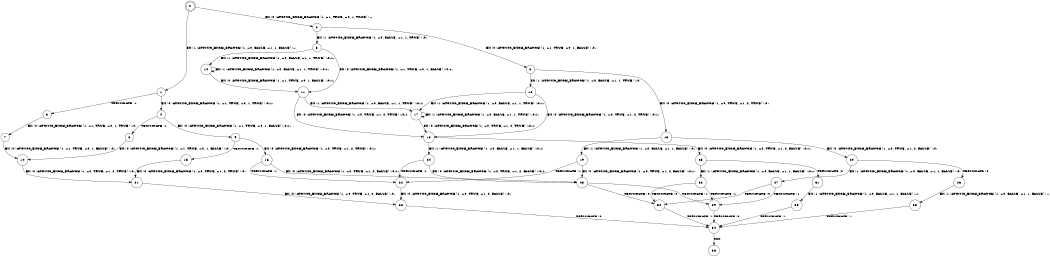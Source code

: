 digraph BCG {
size = "7, 10.5";
center = TRUE;
node [shape = circle];
0 [peripheries = 2];
0 -> 1 [label = "EX !1 !ATOMIC_EXCH_BRANCH (1, +0, FALSE, +1, 1, FALSE) !::"];
0 -> 2 [label = "EX !0 !ATOMIC_EXCH_BRANCH (1, +1, TRUE, +0, 1, TRUE) !::"];
1 -> 3 [label = "TERMINATE !1"];
1 -> 4 [label = "EX !0 !ATOMIC_EXCH_BRANCH (1, +1, TRUE, +0, 1, TRUE) !:0:1:"];
2 -> 5 [label = "EX !1 !ATOMIC_EXCH_BRANCH (1, +0, FALSE, +1, 1, TRUE) !:0:"];
2 -> 6 [label = "EX !0 !ATOMIC_EXCH_BRANCH (1, +1, TRUE, +0, 1, FALSE) !:0:"];
3 -> 7 [label = "EX !0 !ATOMIC_EXCH_BRANCH (1, +1, TRUE, +0, 1, TRUE) !:0:"];
4 -> 8 [label = "TERMINATE !1"];
4 -> 9 [label = "EX !0 !ATOMIC_EXCH_BRANCH (1, +1, TRUE, +0, 1, FALSE) !:0:1:"];
5 -> 10 [label = "EX !1 !ATOMIC_EXCH_BRANCH (1, +0, FALSE, +1, 1, TRUE) !:0:1:"];
5 -> 11 [label = "EX !0 !ATOMIC_EXCH_BRANCH (1, +1, TRUE, +0, 1, FALSE) !:0:1:"];
6 -> 12 [label = "EX !1 !ATOMIC_EXCH_BRANCH (1, +0, FALSE, +1, 1, TRUE) !:0:"];
6 -> 13 [label = "EX !0 !ATOMIC_EXCH_BRANCH (1, +0, TRUE, +1, 2, TRUE) !:0:"];
7 -> 14 [label = "EX !0 !ATOMIC_EXCH_BRANCH (1, +1, TRUE, +0, 1, FALSE) !:0:"];
8 -> 14 [label = "EX !0 !ATOMIC_EXCH_BRANCH (1, +1, TRUE, +0, 1, FALSE) !:0:"];
9 -> 15 [label = "TERMINATE !1"];
9 -> 16 [label = "EX !0 !ATOMIC_EXCH_BRANCH (1, +0, TRUE, +1, 2, TRUE) !:0:1:"];
10 -> 10 [label = "EX !1 !ATOMIC_EXCH_BRANCH (1, +0, FALSE, +1, 1, TRUE) !:0:1:"];
10 -> 11 [label = "EX !0 !ATOMIC_EXCH_BRANCH (1, +1, TRUE, +0, 1, FALSE) !:0:1:"];
11 -> 17 [label = "EX !1 !ATOMIC_EXCH_BRANCH (1, +0, FALSE, +1, 1, TRUE) !:0:1:"];
11 -> 18 [label = "EX !0 !ATOMIC_EXCH_BRANCH (1, +0, TRUE, +1, 2, TRUE) !:0:1:"];
12 -> 17 [label = "EX !1 !ATOMIC_EXCH_BRANCH (1, +0, FALSE, +1, 1, TRUE) !:0:1:"];
12 -> 18 [label = "EX !0 !ATOMIC_EXCH_BRANCH (1, +0, TRUE, +1, 2, TRUE) !:0:1:"];
13 -> 19 [label = "EX !1 !ATOMIC_EXCH_BRANCH (1, +0, FALSE, +1, 1, FALSE) !:0:"];
13 -> 20 [label = "EX !0 !ATOMIC_EXCH_BRANCH (1, +0, TRUE, +1, 2, FALSE) !:0:"];
14 -> 21 [label = "EX !0 !ATOMIC_EXCH_BRANCH (1, +0, TRUE, +1, 2, TRUE) !:0:"];
15 -> 21 [label = "EX !0 !ATOMIC_EXCH_BRANCH (1, +0, TRUE, +1, 2, TRUE) !:0:"];
16 -> 22 [label = "TERMINATE !1"];
16 -> 23 [label = "EX !0 !ATOMIC_EXCH_BRANCH (1, +0, TRUE, +1, 2, FALSE) !:0:1:"];
17 -> 17 [label = "EX !1 !ATOMIC_EXCH_BRANCH (1, +0, FALSE, +1, 1, TRUE) !:0:1:"];
17 -> 18 [label = "EX !0 !ATOMIC_EXCH_BRANCH (1, +0, TRUE, +1, 2, TRUE) !:0:1:"];
18 -> 24 [label = "EX !1 !ATOMIC_EXCH_BRANCH (1, +0, FALSE, +1, 1, FALSE) !:0:1:"];
18 -> 25 [label = "EX !0 !ATOMIC_EXCH_BRANCH (1, +0, TRUE, +1, 2, FALSE) !:0:1:"];
19 -> 22 [label = "TERMINATE !1"];
19 -> 23 [label = "EX !0 !ATOMIC_EXCH_BRANCH (1, +0, TRUE, +1, 2, FALSE) !:0:1:"];
20 -> 26 [label = "TERMINATE !0"];
20 -> 27 [label = "EX !1 !ATOMIC_EXCH_BRANCH (1, +0, FALSE, +1, 1, FALSE) !:0:"];
21 -> 28 [label = "EX !0 !ATOMIC_EXCH_BRANCH (1, +0, TRUE, +1, 2, FALSE) !:0:"];
22 -> 28 [label = "EX !0 !ATOMIC_EXCH_BRANCH (1, +0, TRUE, +1, 2, FALSE) !:0:"];
23 -> 29 [label = "TERMINATE !1"];
23 -> 30 [label = "TERMINATE !0"];
24 -> 22 [label = "TERMINATE !1"];
24 -> 23 [label = "EX !0 !ATOMIC_EXCH_BRANCH (1, +0, TRUE, +1, 2, FALSE) !:0:1:"];
25 -> 31 [label = "TERMINATE !0"];
25 -> 32 [label = "EX !1 !ATOMIC_EXCH_BRANCH (1, +0, FALSE, +1, 1, FALSE) !:0:1:"];
26 -> 33 [label = "EX !1 !ATOMIC_EXCH_BRANCH (1, +0, FALSE, +1, 1, FALSE) !::"];
27 -> 29 [label = "TERMINATE !1"];
27 -> 30 [label = "TERMINATE !0"];
28 -> 34 [label = "TERMINATE !0"];
29 -> 34 [label = "TERMINATE !0"];
30 -> 34 [label = "TERMINATE !1"];
31 -> 35 [label = "EX !1 !ATOMIC_EXCH_BRANCH (1, +0, FALSE, +1, 1, FALSE) !:1:"];
32 -> 29 [label = "TERMINATE !1"];
32 -> 30 [label = "TERMINATE !0"];
33 -> 34 [label = "TERMINATE !1"];
34 -> 36 [label = "exit"];
35 -> 34 [label = "TERMINATE !1"];
}
